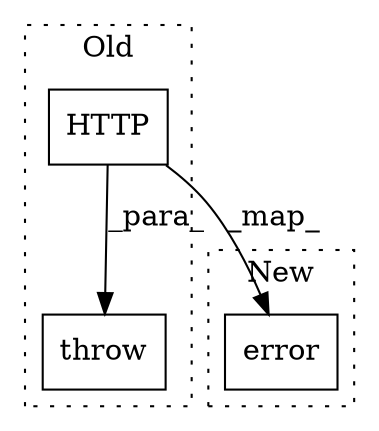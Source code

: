 digraph G {
subgraph cluster0 {
1 [label="HTTP" a="32" s="14826,14859" l="5,1" shape="box"];
3 [label="throw" a="53" s="14820" l="6" shape="box"];
label = "Old";
style="dotted";
}
subgraph cluster1 {
2 [label="error" a="32" s="14819,14853" l="6,1" shape="box"];
label = "New";
style="dotted";
}
1 -> 3 [label="_para_"];
1 -> 2 [label="_map_"];
}